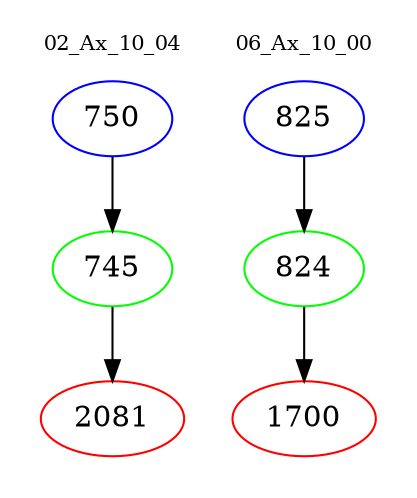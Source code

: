 digraph{
subgraph cluster_0 {
color = white
label = "02_Ax_10_04";
fontsize=10;
T0_750 [label="750", color="blue"]
T0_750 -> T0_745 [color="black"]
T0_745 [label="745", color="green"]
T0_745 -> T0_2081 [color="black"]
T0_2081 [label="2081", color="red"]
}
subgraph cluster_1 {
color = white
label = "06_Ax_10_00";
fontsize=10;
T1_825 [label="825", color="blue"]
T1_825 -> T1_824 [color="black"]
T1_824 [label="824", color="green"]
T1_824 -> T1_1700 [color="black"]
T1_1700 [label="1700", color="red"]
}
}
